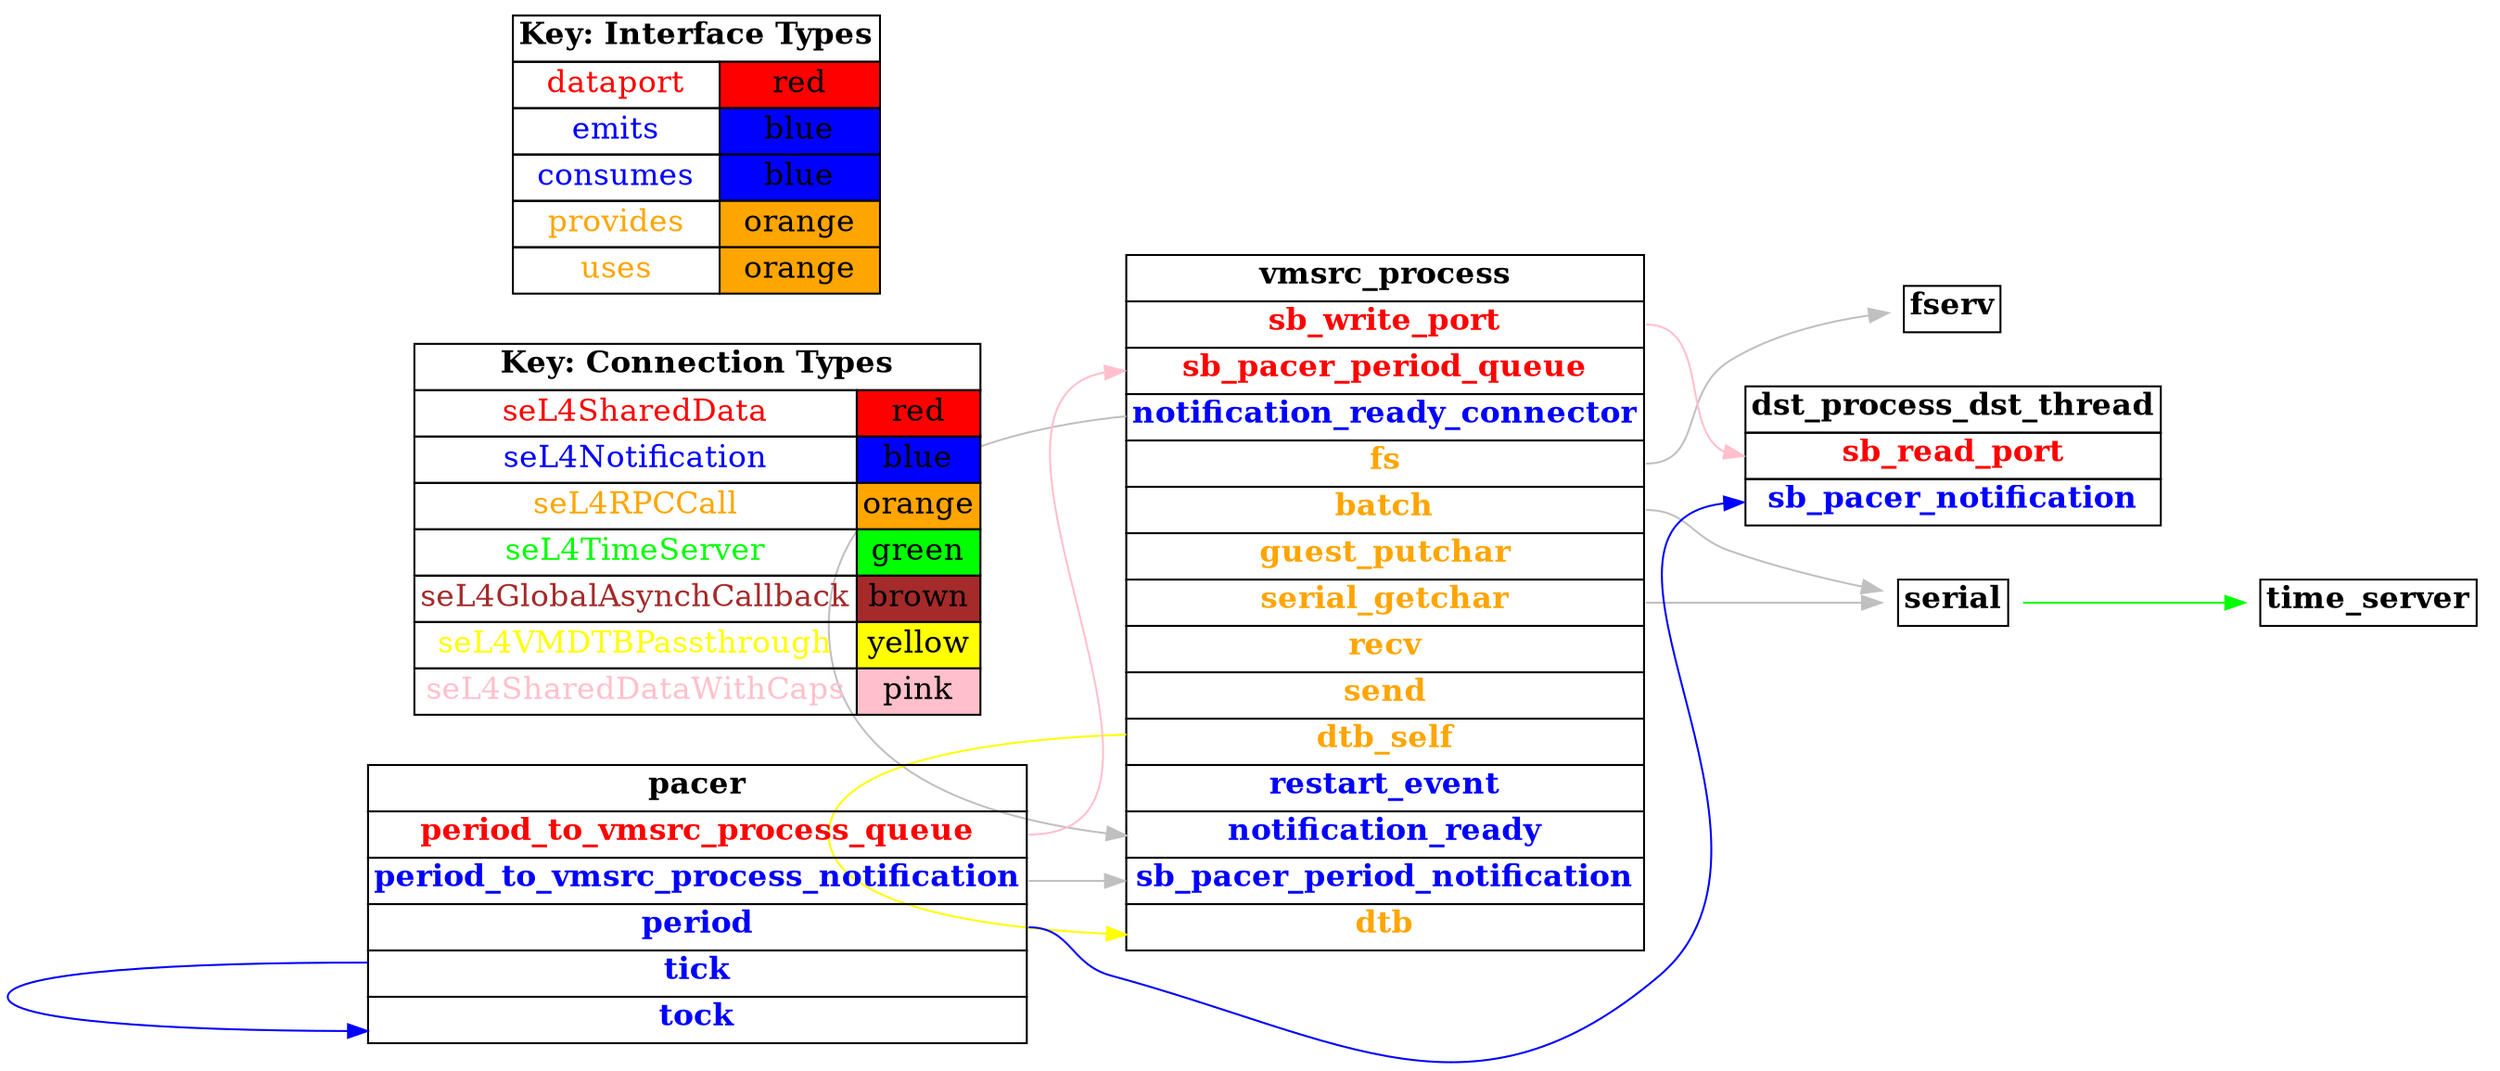 digraph g {
graph [
  overlap = false,
  rankdir = "LR"
];
node [
  fontsize = "16",
  shape = "ellipse"
];
edge [
];

vmsrc_process [
  label=<
    <TABLE BORDER="0" CELLBORDER="1" CELLSPACING="0">
      <TR><TD><B>vmsrc_process</B></TD></TR>
      <TR><TD PORT="sb_write_port"><FONT COLOR="red"><B>sb_write_port</B></FONT></TD></TR>
      <TR><TD PORT="sb_pacer_period_queue"><FONT COLOR="red"><B>sb_pacer_period_queue</B></FONT></TD></TR>
      <TR><TD PORT="notification_ready_connector"><FONT COLOR="blue"><B>notification_ready_connector</B></FONT></TD></TR>
      <TR><TD PORT="fs"><FONT COLOR="orange"><B>fs</B></FONT></TD></TR>
      <TR><TD PORT="batch"><FONT COLOR="orange"><B>batch</B></FONT></TD></TR>
      <TR><TD PORT="guest_putchar"><FONT COLOR="orange"><B>guest_putchar</B></FONT></TD></TR>
      <TR><TD PORT="serial_getchar"><FONT COLOR="orange"><B>serial_getchar</B></FONT></TD></TR>
      <TR><TD PORT="recv"><FONT COLOR="orange"><B>recv</B></FONT></TD></TR>
      <TR><TD PORT="send"><FONT COLOR="orange"><B>send</B></FONT></TD></TR>
      <TR><TD PORT="dtb_self"><FONT COLOR="orange"><B>dtb_self</B></FONT></TD></TR>
      <TR><TD PORT="restart_event"><FONT COLOR="blue"><B>restart_event</B></FONT></TD></TR>
      <TR><TD PORT="notification_ready"><FONT COLOR="blue"><B>notification_ready</B></FONT></TD></TR>
      <TR><TD PORT="sb_pacer_period_notification"><FONT COLOR="blue"><B>sb_pacer_period_notification</B></FONT></TD></TR>
      <TR><TD PORT="dtb"><FONT COLOR="orange"><B>dtb</B></FONT></TD></TR>"
    </TABLE>
  >
  shape=plaintext
];

fserv [
  label=<
    <TABLE BORDER="0" CELLBORDER="1" CELLSPACING="0">
      <TR><TD><B>fserv</B></TD></TR>"
    </TABLE>
  >
  shape=plaintext
];

time_server [
  label=<
    <TABLE BORDER="0" CELLBORDER="1" CELLSPACING="0">
      <TR><TD><B>time_server</B></TD></TR>"
    </TABLE>
  >
  shape=plaintext
];

serial [
  label=<
    <TABLE BORDER="0" CELLBORDER="1" CELLSPACING="0">
      <TR><TD><B>serial</B></TD></TR>"
    </TABLE>
  >
  shape=plaintext
];

dst_process_dst_thread [
  label=<
    <TABLE BORDER="0" CELLBORDER="1" CELLSPACING="0">
      <TR><TD><B>dst_process_dst_thread</B></TD></TR>
      <TR><TD PORT="sb_read_port"><FONT COLOR="red"><B>sb_read_port</B></FONT></TD></TR>
      <TR><TD PORT="sb_pacer_notification"><FONT COLOR="blue"><B>sb_pacer_notification</B></FONT></TD></TR>"
    </TABLE>
  >
  shape=plaintext
];

pacer [
  label=<
    <TABLE BORDER="0" CELLBORDER="1" CELLSPACING="0">
      <TR><TD><B>pacer</B></TD></TR>
      <TR><TD PORT="period_to_vmsrc_process_queue"><FONT COLOR="red"><B>period_to_vmsrc_process_queue</B></FONT></TD></TR>
      <TR><TD PORT="period_to_vmsrc_process_notification"><FONT COLOR="blue"><B>period_to_vmsrc_process_notification</B></FONT></TD></TR>
      <TR><TD PORT="period"><FONT COLOR="blue"><B>period</B></FONT></TD></TR>
      <TR><TD PORT="tick"><FONT COLOR="blue"><B>tick</B></FONT></TD></TR>
      <TR><TD PORT="tock"><FONT COLOR="blue"><B>tock</B></FONT></TD></TR>"
    </TABLE>
  >
  shape=plaintext
];

connectiontypekey [
  label=<
   <TABLE BORDER="0" CELLBORDER="1" CELLSPACING="0">
     <TR><TD COLSPAN="2"><B>Key: Connection Types</B></TD></TR>
     <TR><TD><FONT COLOR="red">seL4SharedData</FONT></TD><TD BGCOLOR="red">red</TD></TR>
     <TR><TD><FONT COLOR="blue">seL4Notification</FONT></TD><TD BGCOLOR="blue">blue</TD></TR>
     <TR><TD><FONT COLOR="orange">seL4RPCCall</FONT></TD><TD BGCOLOR="orange">orange</TD></TR>
     <TR><TD><FONT COLOR="green">seL4TimeServer</FONT></TD><TD BGCOLOR="green">green</TD></TR>
     <TR><TD><FONT COLOR="brown">seL4GlobalAsynchCallback</FONT></TD><TD BGCOLOR="brown">brown</TD></TR>
     <TR><TD><FONT COLOR="yellow">seL4VMDTBPassthrough</FONT></TD><TD BGCOLOR="yellow">yellow</TD></TR>
     <TR><TD><FONT COLOR="pink">seL4SharedDataWithCaps</FONT></TD><TD BGCOLOR="pink">pink</TD></TR>
   </TABLE>
  >
  shape=plaintext
];

interfacetypekey [
  label=<
   <TABLE BORDER="0" CELLBORDER="1" CELLSPACING="0">
     <TR><TD COLSPAN="2"><B>Key: Interface Types</B></TD></TR>
     <TR><TD><FONT COLOR="red">dataport</FONT></TD><TD BGCOLOR="red">red</TD></TR>
     <TR><TD><FONT COLOR="blue">emits</FONT></TD><TD BGCOLOR="blue">blue</TD></TR>
     <TR><TD><FONT COLOR="blue">consumes</FONT></TD><TD BGCOLOR="blue">blue</TD></TR>
     <TR><TD><FONT COLOR="orange">provides</FONT></TD><TD BGCOLOR="orange">orange</TD></TR>
     <TR><TD><FONT COLOR="orange">uses</FONT></TD><TD BGCOLOR="orange">orange</TD></TR>
   </TABLE>
  >
  shape=plaintext
];

"vmsrc_process":fs -> "fserv":fs_ctrl [
  color="grey"
  //label = "seL4RPCDataport"
  id = conn1

];

"vmsrc_process":notification_ready_connector -> "vmsrc_process":notification_ready [
  color="grey"
  //label = "seL4GlobalAsynch"
  id = conn2

];

"vmsrc_process":dtb_self -> "vmsrc_process":dtb [
  color="yellow"
  //label = "seL4VMDTBPassthrough"
  id = conn3

];

"serial":timeout -> "time_server":the_timer [
  color="green"
  //label = "seL4TimeServer"
  id = conn4

];

"vmsrc_process":batch -> "serial":processed_batch [
  color="grey"
  //label = "seL4SerialServer"
  id = conn5

];

"vmsrc_process":serial_getchar -> "serial":getchar [
  color="grey"
  //label = "seL4SerialServer"
  id = conn6

];

"vmsrc_process":sb_write_port -> "dst_process_dst_thread":sb_read_port [
  color="pink"
  //label = "seL4SharedDataWithCaps"
  id = conn7

];

"pacer":tick -> "pacer":tock [
  color="blue"
  //label = "seL4Notification"
  id = conn8

];

"pacer":period_to_vmsrc_process_notification -> "vmsrc_process":sb_pacer_period_notification [
  color="grey"
  //label = "seL4GlobalAsynch"
  id = conn9

];

"pacer":period_to_vmsrc_process_queue -> "vmsrc_process":sb_pacer_period_queue [
  color="pink"
  //label = "seL4SharedDataWithCaps"
  id = conn10

];

"pacer":period -> "dst_process_dst_thread":sb_pacer_notification [
  color="blue"
  //label = "seL4Notification"
  id = conn11

];

}